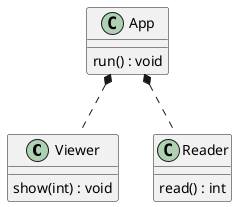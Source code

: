 @startuml

"Viewer" : show(int) : void
"Reader" : read() : int

"App" *.. "Reader"
"App" *.. "Viewer"

"App" : run() : void

@enduml
